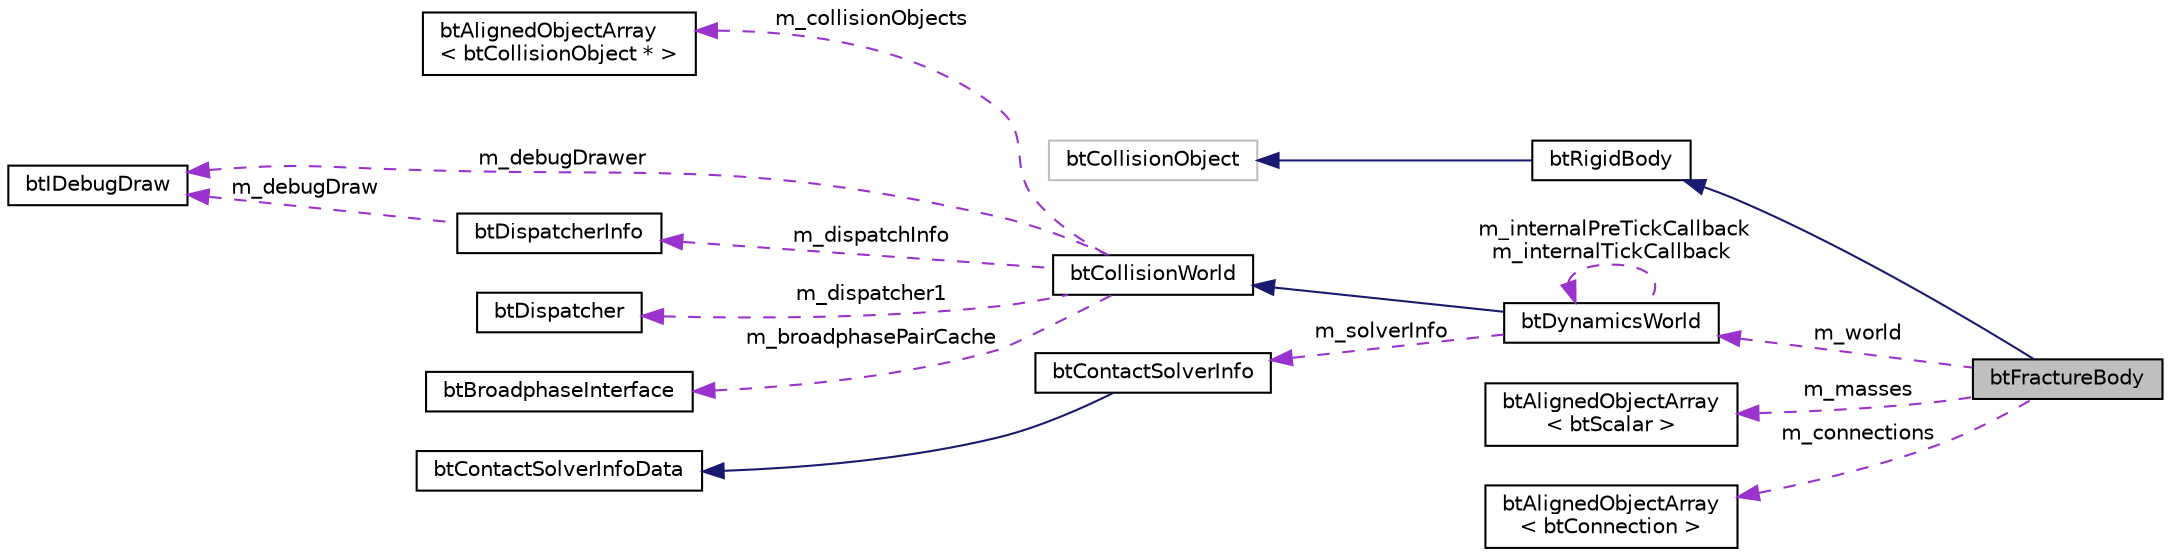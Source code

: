 digraph "btFractureBody"
{
  edge [fontname="Helvetica",fontsize="10",labelfontname="Helvetica",labelfontsize="10"];
  node [fontname="Helvetica",fontsize="10",shape=record];
  rankdir="LR";
  Node1 [label="btFractureBody",height=0.2,width=0.4,color="black", fillcolor="grey75", style="filled", fontcolor="black"];
  Node2 -> Node1 [dir="back",color="midnightblue",fontsize="10",style="solid",fontname="Helvetica"];
  Node2 [label="btRigidBody",height=0.2,width=0.4,color="black", fillcolor="white", style="filled",URL="$classbt_rigid_body.html"];
  Node3 -> Node2 [dir="back",color="midnightblue",fontsize="10",style="solid",fontname="Helvetica"];
  Node3 [label="btCollisionObject",height=0.2,width=0.4,color="grey75", fillcolor="white", style="filled"];
  Node4 -> Node1 [dir="back",color="darkorchid3",fontsize="10",style="dashed",label=" m_world" ,fontname="Helvetica"];
  Node4 [label="btDynamicsWorld",height=0.2,width=0.4,color="black", fillcolor="white", style="filled",URL="$classbt_dynamics_world.html",tooltip="The btDynamicsWorld is the interface class for several dynamics implementation, basic, discrete, parallel, and continuous etc. "];
  Node5 -> Node4 [dir="back",color="midnightblue",fontsize="10",style="solid",fontname="Helvetica"];
  Node5 [label="btCollisionWorld",height=0.2,width=0.4,color="black", fillcolor="white", style="filled",URL="$classbt_collision_world.html",tooltip="CollisionWorld is interface and container for the collision detection. "];
  Node6 -> Node5 [dir="back",color="darkorchid3",fontsize="10",style="dashed",label=" m_collisionObjects" ,fontname="Helvetica"];
  Node6 [label="btAlignedObjectArray\l\< btCollisionObject * \>",height=0.2,width=0.4,color="black", fillcolor="white", style="filled",URL="$classbt_aligned_object_array.html"];
  Node7 -> Node5 [dir="back",color="darkorchid3",fontsize="10",style="dashed",label=" m_dispatchInfo" ,fontname="Helvetica"];
  Node7 [label="btDispatcherInfo",height=0.2,width=0.4,color="black", fillcolor="white", style="filled",URL="$structbt_dispatcher_info.html"];
  Node8 -> Node7 [dir="back",color="darkorchid3",fontsize="10",style="dashed",label=" m_debugDraw" ,fontname="Helvetica"];
  Node8 [label="btIDebugDraw",height=0.2,width=0.4,color="black", fillcolor="white", style="filled",URL="$classbt_i_debug_draw.html"];
  Node9 -> Node5 [dir="back",color="darkorchid3",fontsize="10",style="dashed",label=" m_dispatcher1" ,fontname="Helvetica"];
  Node9 [label="btDispatcher",height=0.2,width=0.4,color="black", fillcolor="white", style="filled",URL="$classbt_dispatcher.html"];
  Node10 -> Node5 [dir="back",color="darkorchid3",fontsize="10",style="dashed",label=" m_broadphasePairCache" ,fontname="Helvetica"];
  Node10 [label="btBroadphaseInterface",height=0.2,width=0.4,color="black", fillcolor="white", style="filled",URL="$classbt_broadphase_interface.html"];
  Node8 -> Node5 [dir="back",color="darkorchid3",fontsize="10",style="dashed",label=" m_debugDrawer" ,fontname="Helvetica"];
  Node4 -> Node4 [dir="back",color="darkorchid3",fontsize="10",style="dashed",label=" m_internalPreTickCallback\nm_internalTickCallback" ,fontname="Helvetica"];
  Node11 -> Node4 [dir="back",color="darkorchid3",fontsize="10",style="dashed",label=" m_solverInfo" ,fontname="Helvetica"];
  Node11 [label="btContactSolverInfo",height=0.2,width=0.4,color="black", fillcolor="white", style="filled",URL="$structbt_contact_solver_info.html"];
  Node12 -> Node11 [dir="back",color="midnightblue",fontsize="10",style="solid",fontname="Helvetica"];
  Node12 [label="btContactSolverInfoData",height=0.2,width=0.4,color="black", fillcolor="white", style="filled",URL="$structbt_contact_solver_info_data.html"];
  Node13 -> Node1 [dir="back",color="darkorchid3",fontsize="10",style="dashed",label=" m_masses" ,fontname="Helvetica"];
  Node13 [label="btAlignedObjectArray\l\< btScalar \>",height=0.2,width=0.4,color="black", fillcolor="white", style="filled",URL="$classbt_aligned_object_array.html"];
  Node14 -> Node1 [dir="back",color="darkorchid3",fontsize="10",style="dashed",label=" m_connections" ,fontname="Helvetica"];
  Node14 [label="btAlignedObjectArray\l\< btConnection \>",height=0.2,width=0.4,color="black", fillcolor="white", style="filled",URL="$classbt_aligned_object_array.html"];
}
